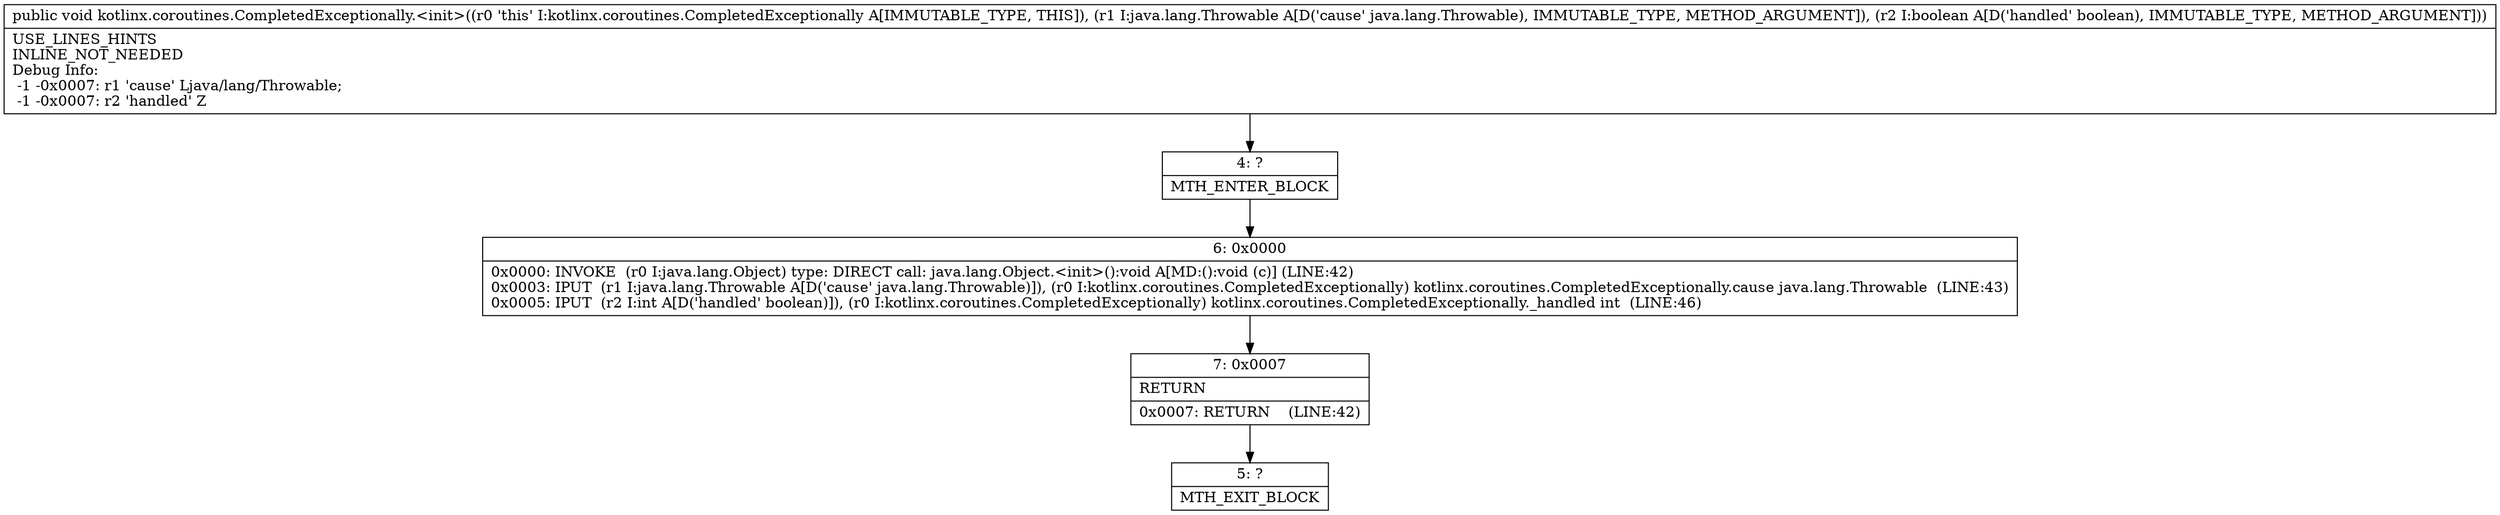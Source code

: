 digraph "CFG forkotlinx.coroutines.CompletedExceptionally.\<init\>(Ljava\/lang\/Throwable;Z)V" {
Node_4 [shape=record,label="{4\:\ ?|MTH_ENTER_BLOCK\l}"];
Node_6 [shape=record,label="{6\:\ 0x0000|0x0000: INVOKE  (r0 I:java.lang.Object) type: DIRECT call: java.lang.Object.\<init\>():void A[MD:():void (c)] (LINE:42)\l0x0003: IPUT  (r1 I:java.lang.Throwable A[D('cause' java.lang.Throwable)]), (r0 I:kotlinx.coroutines.CompletedExceptionally) kotlinx.coroutines.CompletedExceptionally.cause java.lang.Throwable  (LINE:43)\l0x0005: IPUT  (r2 I:int A[D('handled' boolean)]), (r0 I:kotlinx.coroutines.CompletedExceptionally) kotlinx.coroutines.CompletedExceptionally._handled int  (LINE:46)\l}"];
Node_7 [shape=record,label="{7\:\ 0x0007|RETURN\l|0x0007: RETURN    (LINE:42)\l}"];
Node_5 [shape=record,label="{5\:\ ?|MTH_EXIT_BLOCK\l}"];
MethodNode[shape=record,label="{public void kotlinx.coroutines.CompletedExceptionally.\<init\>((r0 'this' I:kotlinx.coroutines.CompletedExceptionally A[IMMUTABLE_TYPE, THIS]), (r1 I:java.lang.Throwable A[D('cause' java.lang.Throwable), IMMUTABLE_TYPE, METHOD_ARGUMENT]), (r2 I:boolean A[D('handled' boolean), IMMUTABLE_TYPE, METHOD_ARGUMENT]))  | USE_LINES_HINTS\lINLINE_NOT_NEEDED\lDebug Info:\l  \-1 \-0x0007: r1 'cause' Ljava\/lang\/Throwable;\l  \-1 \-0x0007: r2 'handled' Z\l}"];
MethodNode -> Node_4;Node_4 -> Node_6;
Node_6 -> Node_7;
Node_7 -> Node_5;
}

